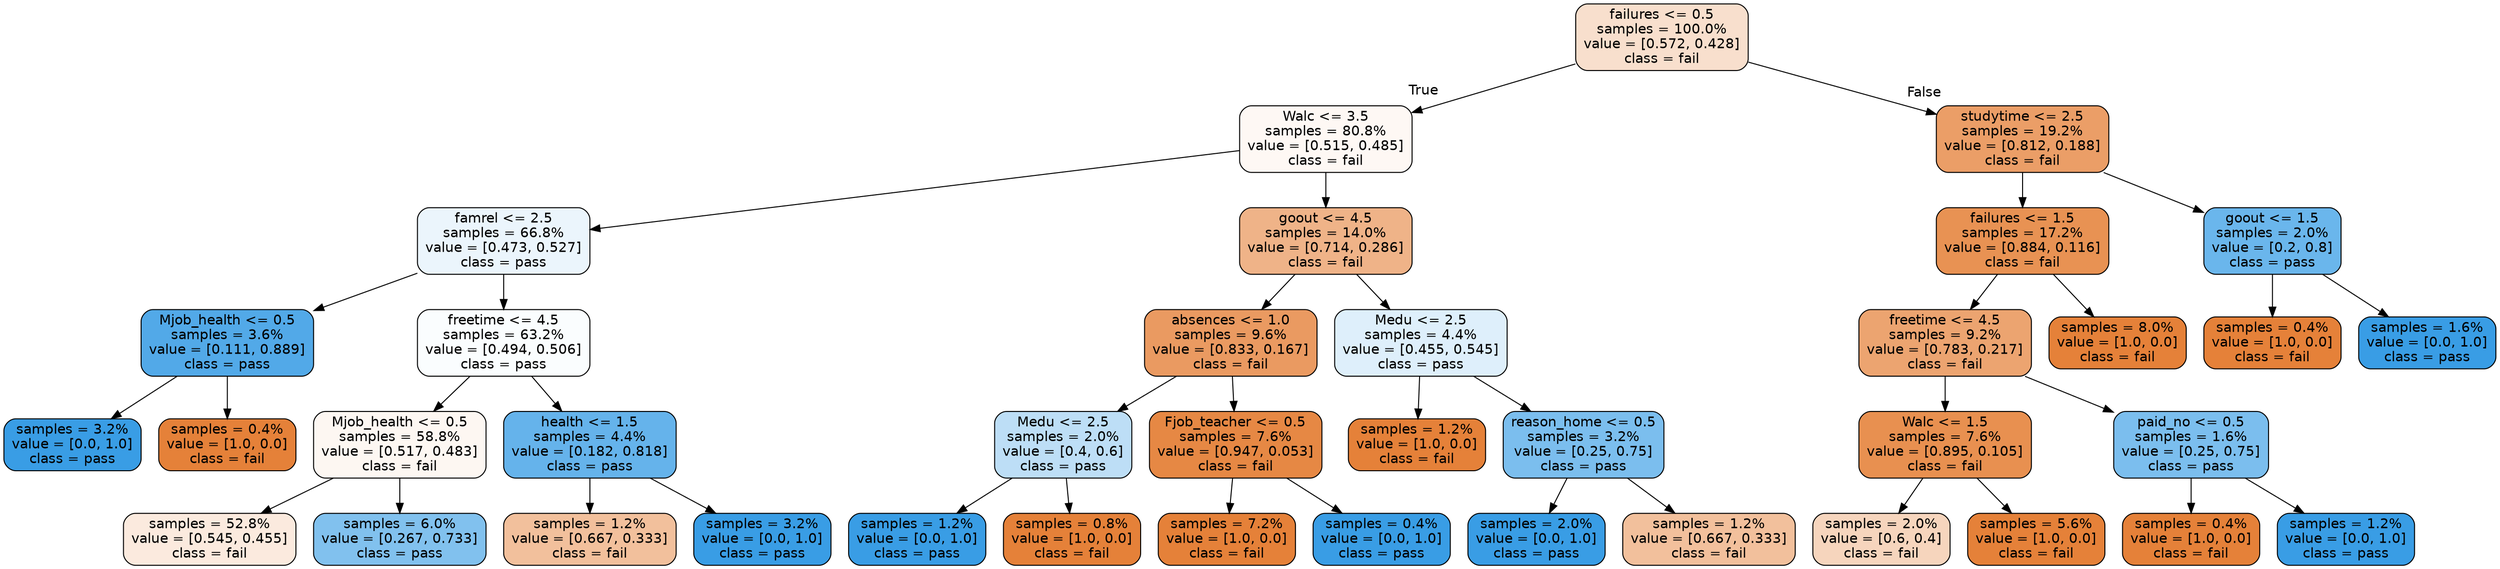 digraph Tree {
node [shape=box, style="filled, rounded", color="black", fontname=helvetica] ;
edge [fontname=helvetica] ;
0 [label="failures <= 0.5\nsamples = 100.0%\nvalue = [0.572, 0.428]\nclass = fail", fillcolor="#f8dfcd"] ;
1 [label="Walc <= 3.5\nsamples = 80.8%\nvalue = [0.515, 0.485]\nclass = fail", fillcolor="#fef8f4"] ;
0 -> 1 [labeldistance=2.5, labelangle=45, headlabel="True"] ;
2 [label="famrel <= 2.5\nsamples = 66.8%\nvalue = [0.473, 0.527]\nclass = pass", fillcolor="#ebf5fc"] ;
1 -> 2 ;
3 [label="Mjob_health <= 0.5\nsamples = 3.6%\nvalue = [0.111, 0.889]\nclass = pass", fillcolor="#52a9e8"] ;
2 -> 3 ;
4 [label="samples = 3.2%\nvalue = [0.0, 1.0]\nclass = pass", fillcolor="#399de5"] ;
3 -> 4 ;
5 [label="samples = 0.4%\nvalue = [1.0, 0.0]\nclass = fail", fillcolor="#e58139"] ;
3 -> 5 ;
6 [label="freetime <= 4.5\nsamples = 63.2%\nvalue = [0.494, 0.506]\nclass = pass", fillcolor="#fafdfe"] ;
2 -> 6 ;
7 [label="Mjob_health <= 0.5\nsamples = 58.8%\nvalue = [0.517, 0.483]\nclass = fail", fillcolor="#fdf7f2"] ;
6 -> 7 ;
8 [label="samples = 52.8%\nvalue = [0.545, 0.455]\nclass = fail", fillcolor="#fbeade"] ;
7 -> 8 ;
9 [label="samples = 6.0%\nvalue = [0.267, 0.733]\nclass = pass", fillcolor="#81c1ee"] ;
7 -> 9 ;
10 [label="health <= 1.5\nsamples = 4.4%\nvalue = [0.182, 0.818]\nclass = pass", fillcolor="#65b3eb"] ;
6 -> 10 ;
11 [label="samples = 1.2%\nvalue = [0.667, 0.333]\nclass = fail", fillcolor="#f2c09c"] ;
10 -> 11 ;
12 [label="samples = 3.2%\nvalue = [0.0, 1.0]\nclass = pass", fillcolor="#399de5"] ;
10 -> 12 ;
13 [label="goout <= 4.5\nsamples = 14.0%\nvalue = [0.714, 0.286]\nclass = fail", fillcolor="#efb388"] ;
1 -> 13 ;
14 [label="absences <= 1.0\nsamples = 9.6%\nvalue = [0.833, 0.167]\nclass = fail", fillcolor="#ea9a61"] ;
13 -> 14 ;
15 [label="Medu <= 2.5\nsamples = 2.0%\nvalue = [0.4, 0.6]\nclass = pass", fillcolor="#bddef6"] ;
14 -> 15 ;
16 [label="samples = 1.2%\nvalue = [0.0, 1.0]\nclass = pass", fillcolor="#399de5"] ;
15 -> 16 ;
17 [label="samples = 0.8%\nvalue = [1.0, 0.0]\nclass = fail", fillcolor="#e58139"] ;
15 -> 17 ;
18 [label="Fjob_teacher <= 0.5\nsamples = 7.6%\nvalue = [0.947, 0.053]\nclass = fail", fillcolor="#e68844"] ;
14 -> 18 ;
19 [label="samples = 7.2%\nvalue = [1.0, 0.0]\nclass = fail", fillcolor="#e58139"] ;
18 -> 19 ;
20 [label="samples = 0.4%\nvalue = [0.0, 1.0]\nclass = pass", fillcolor="#399de5"] ;
18 -> 20 ;
21 [label="Medu <= 2.5\nsamples = 4.4%\nvalue = [0.455, 0.545]\nclass = pass", fillcolor="#deeffb"] ;
13 -> 21 ;
22 [label="samples = 1.2%\nvalue = [1.0, 0.0]\nclass = fail", fillcolor="#e58139"] ;
21 -> 22 ;
23 [label="reason_home <= 0.5\nsamples = 3.2%\nvalue = [0.25, 0.75]\nclass = pass", fillcolor="#7bbeee"] ;
21 -> 23 ;
24 [label="samples = 2.0%\nvalue = [0.0, 1.0]\nclass = pass", fillcolor="#399de5"] ;
23 -> 24 ;
25 [label="samples = 1.2%\nvalue = [0.667, 0.333]\nclass = fail", fillcolor="#f2c09c"] ;
23 -> 25 ;
26 [label="studytime <= 2.5\nsamples = 19.2%\nvalue = [0.812, 0.188]\nclass = fail", fillcolor="#eb9e67"] ;
0 -> 26 [labeldistance=2.5, labelangle=-45, headlabel="False"] ;
27 [label="failures <= 1.5\nsamples = 17.2%\nvalue = [0.884, 0.116]\nclass = fail", fillcolor="#e89253"] ;
26 -> 27 ;
28 [label="freetime <= 4.5\nsamples = 9.2%\nvalue = [0.783, 0.217]\nclass = fail", fillcolor="#eca470"] ;
27 -> 28 ;
29 [label="Walc <= 1.5\nsamples = 7.6%\nvalue = [0.895, 0.105]\nclass = fail", fillcolor="#e89050"] ;
28 -> 29 ;
30 [label="samples = 2.0%\nvalue = [0.6, 0.4]\nclass = fail", fillcolor="#f6d5bd"] ;
29 -> 30 ;
31 [label="samples = 5.6%\nvalue = [1.0, 0.0]\nclass = fail", fillcolor="#e58139"] ;
29 -> 31 ;
32 [label="paid_no <= 0.5\nsamples = 1.6%\nvalue = [0.25, 0.75]\nclass = pass", fillcolor="#7bbeee"] ;
28 -> 32 ;
33 [label="samples = 0.4%\nvalue = [1.0, 0.0]\nclass = fail", fillcolor="#e58139"] ;
32 -> 33 ;
34 [label="samples = 1.2%\nvalue = [0.0, 1.0]\nclass = pass", fillcolor="#399de5"] ;
32 -> 34 ;
35 [label="samples = 8.0%\nvalue = [1.0, 0.0]\nclass = fail", fillcolor="#e58139"] ;
27 -> 35 ;
36 [label="goout <= 1.5\nsamples = 2.0%\nvalue = [0.2, 0.8]\nclass = pass", fillcolor="#6ab6ec"] ;
26 -> 36 ;
37 [label="samples = 0.4%\nvalue = [1.0, 0.0]\nclass = fail", fillcolor="#e58139"] ;
36 -> 37 ;
38 [label="samples = 1.6%\nvalue = [0.0, 1.0]\nclass = pass", fillcolor="#399de5"] ;
36 -> 38 ;
}